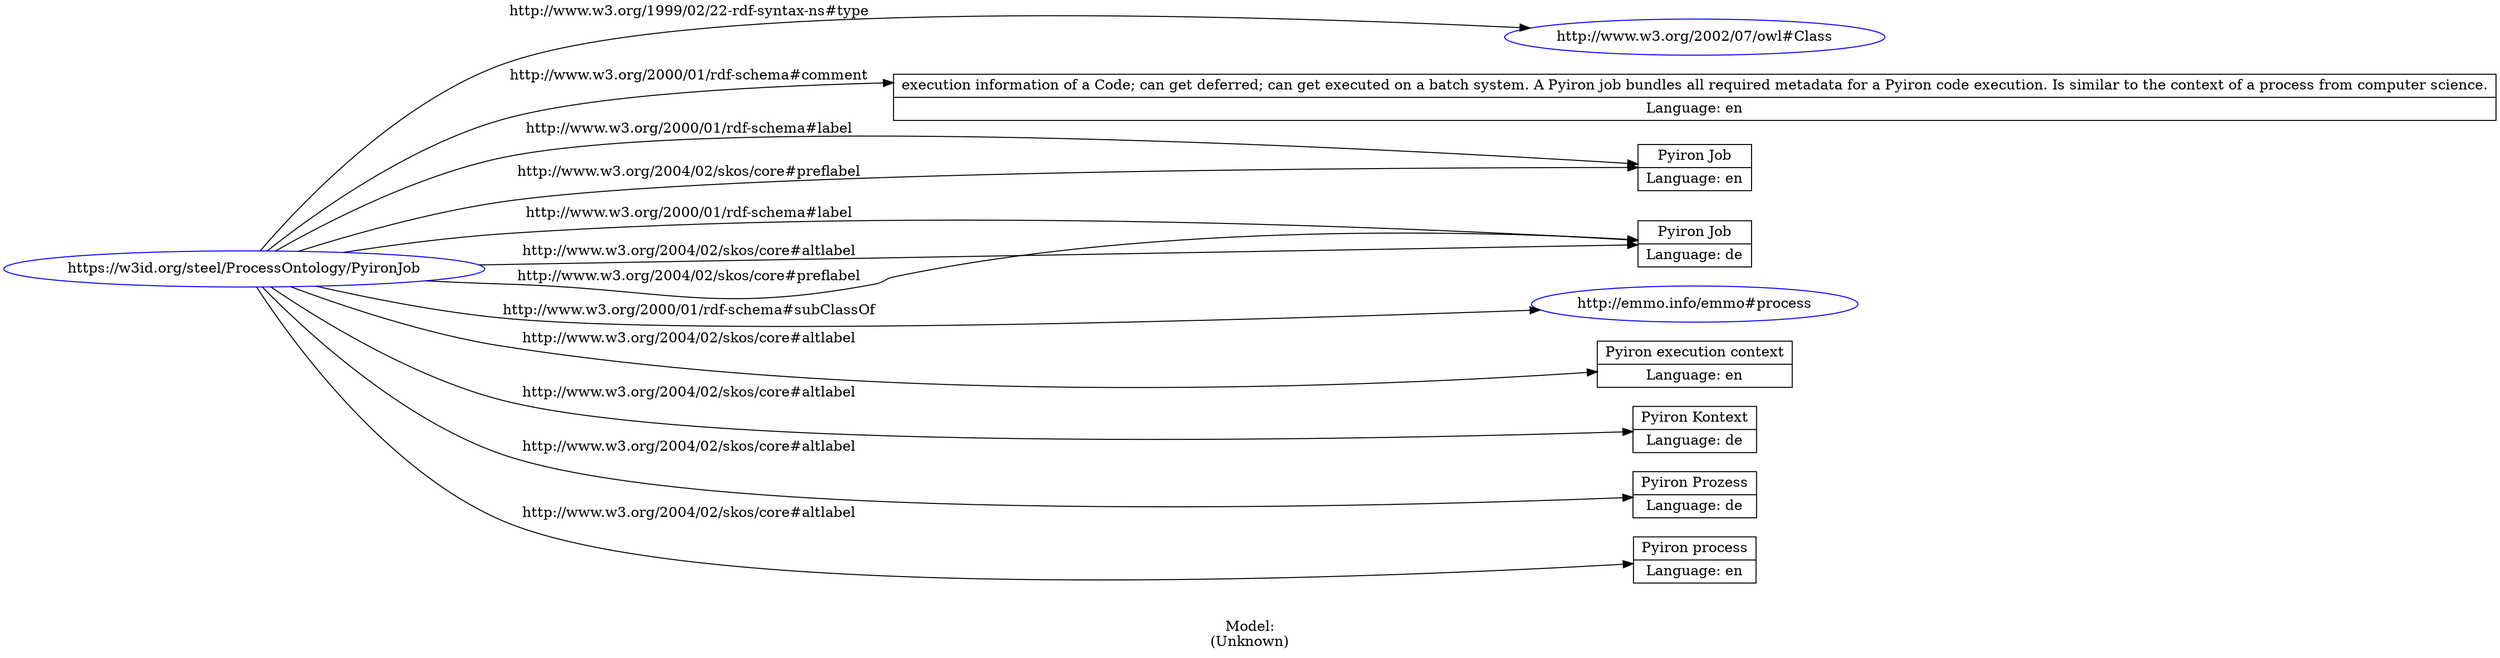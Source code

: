 digraph {
	rankdir = LR;
	charset="utf-8";

	"Rhttps://w3id.org/steel/ProcessOntology/PyironJob" -> "Rhttp://www.w3.org/2002/07/owl#Class" [ label="http://www.w3.org/1999/02/22-rdf-syntax-ns#type" ];
	"Rhttps://w3id.org/steel/ProcessOntology/PyironJob" -> "Lexecution information of a Code; can get deferred; can get executed on a batch system. A Pyiron job bundles all required metadata for a Pyiron code execution. Is similar to the context of a process from computer science.|Language: en" [ label="http://www.w3.org/2000/01/rdf-schema#comment" ];
	"Rhttps://w3id.org/steel/ProcessOntology/PyironJob" -> "LPyiron Job|Language: en" [ label="http://www.w3.org/2000/01/rdf-schema#label" ];
	"Rhttps://w3id.org/steel/ProcessOntology/PyironJob" -> "LPyiron Job|Language: de" [ label="http://www.w3.org/2000/01/rdf-schema#label" ];
	"Rhttps://w3id.org/steel/ProcessOntology/PyironJob" -> "Rhttp://emmo.info/emmo#process" [ label="http://www.w3.org/2000/01/rdf-schema#subClassOf" ];
	"Rhttps://w3id.org/steel/ProcessOntology/PyironJob" -> "L Pyiron execution context|Language: en" [ label="http://www.w3.org/2004/02/skos/core#altlabel" ];
	"Rhttps://w3id.org/steel/ProcessOntology/PyironJob" -> "L Pyiron Kontext|Language: de" [ label="http://www.w3.org/2004/02/skos/core#altlabel" ];
	"Rhttps://w3id.org/steel/ProcessOntology/PyironJob" -> "L Pyiron Prozess|Language: de" [ label="http://www.w3.org/2004/02/skos/core#altlabel" ];
	"Rhttps://w3id.org/steel/ProcessOntology/PyironJob" -> "LPyiron Job|Language: de" [ label="http://www.w3.org/2004/02/skos/core#altlabel" ];
	"Rhttps://w3id.org/steel/ProcessOntology/PyironJob" -> "LPyiron process|Language: en" [ label="http://www.w3.org/2004/02/skos/core#altlabel" ];
	"Rhttps://w3id.org/steel/ProcessOntology/PyironJob" -> "LPyiron Job|Language: en" [ label="http://www.w3.org/2004/02/skos/core#preflabel" ];
	"Rhttps://w3id.org/steel/ProcessOntology/PyironJob" -> "LPyiron Job|Language: de" [ label="http://www.w3.org/2004/02/skos/core#preflabel" ];

	// Resources
	"Rhttps://w3id.org/steel/ProcessOntology/PyironJob" [ label="https://w3id.org/steel/ProcessOntology/PyironJob", shape = ellipse, color = blue ];
	"Rhttp://www.w3.org/2002/07/owl#Class" [ label="http://www.w3.org/2002/07/owl#Class", shape = ellipse, color = blue ];
	"Rhttp://emmo.info/emmo#process" [ label="http://emmo.info/emmo#process", shape = ellipse, color = blue ];

	// Anonymous nodes

	// Literals
	"Lexecution information of a Code; can get deferred; can get executed on a batch system. A Pyiron job bundles all required metadata for a Pyiron code execution. Is similar to the context of a process from computer science.|Language: en" [ label="execution information of a Code; can get deferred; can get executed on a batch system. A Pyiron job bundles all required metadata for a Pyiron code execution. Is similar to the context of a process from computer science.|Language: en", shape = record ];
	"LPyiron Job|Language: en" [ label="Pyiron Job|Language: en", shape = record ];
	"LPyiron Job|Language: de" [ label="Pyiron Job|Language: de", shape = record ];
	"L Pyiron execution context|Language: en" [ label=" Pyiron execution context|Language: en", shape = record ];
	"L Pyiron Kontext|Language: de" [ label=" Pyiron Kontext|Language: de", shape = record ];
	"L Pyiron Prozess|Language: de" [ label=" Pyiron Prozess|Language: de", shape = record ];
	"LPyiron process|Language: en" [ label="Pyiron process|Language: en", shape = record ];

	label="\n\nModel:\n(Unknown)";
}
